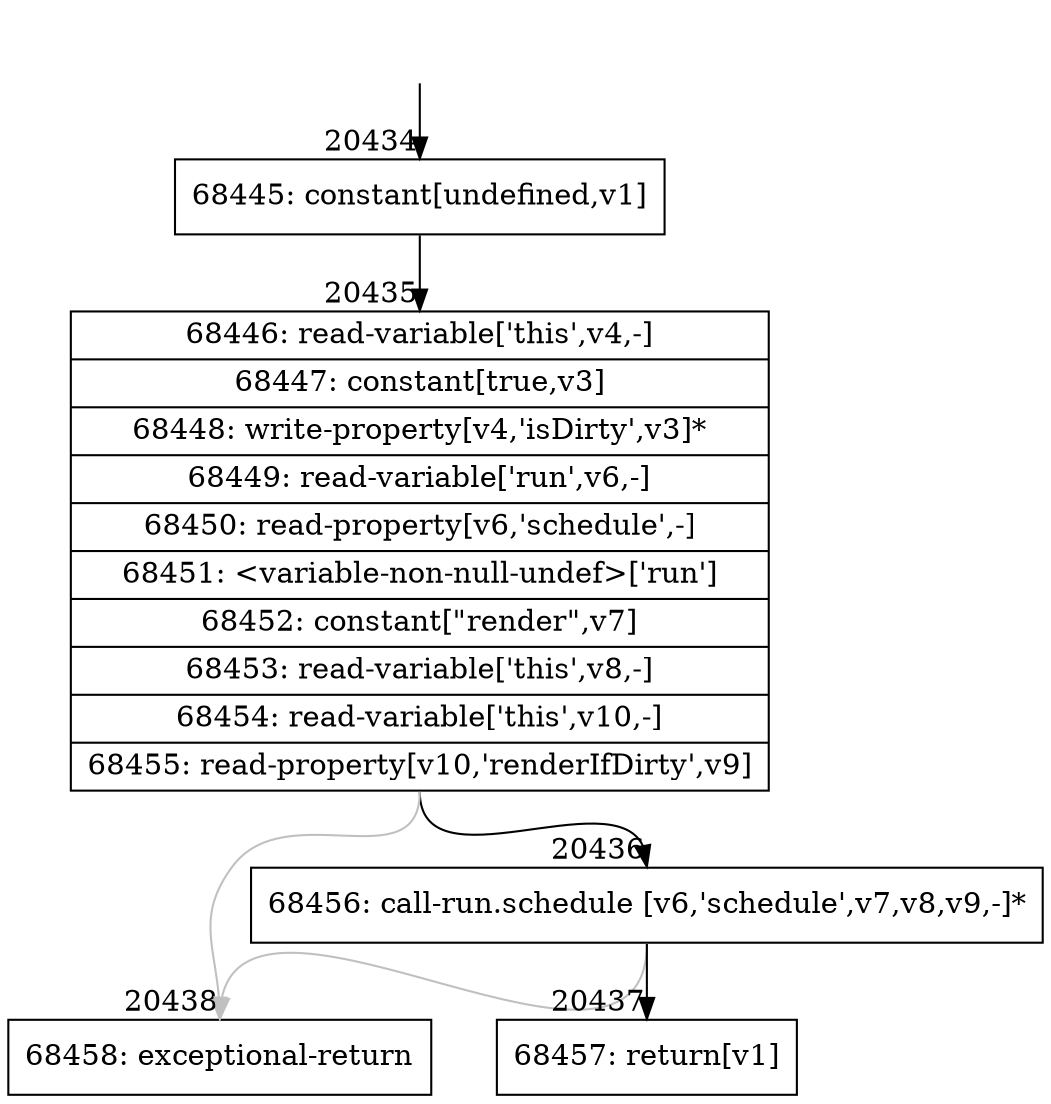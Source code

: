 digraph {
rankdir="TD"
BB_entry1786[shape=none,label=""];
BB_entry1786 -> BB20434 [tailport=s, headport=n, headlabel="    20434"]
BB20434 [shape=record label="{68445: constant[undefined,v1]}" ] 
BB20434 -> BB20435 [tailport=s, headport=n, headlabel="      20435"]
BB20435 [shape=record label="{68446: read-variable['this',v4,-]|68447: constant[true,v3]|68448: write-property[v4,'isDirty',v3]*|68449: read-variable['run',v6,-]|68450: read-property[v6,'schedule',-]|68451: \<variable-non-null-undef\>['run']|68452: constant[\"render\",v7]|68453: read-variable['this',v8,-]|68454: read-variable['this',v10,-]|68455: read-property[v10,'renderIfDirty',v9]}" ] 
BB20435 -> BB20436 [tailport=s, headport=n, headlabel="      20436"]
BB20435 -> BB20438 [tailport=s, headport=n, color=gray, headlabel="      20438"]
BB20436 [shape=record label="{68456: call-run.schedule [v6,'schedule',v7,v8,v9,-]*}" ] 
BB20436 -> BB20437 [tailport=s, headport=n, headlabel="      20437"]
BB20436 -> BB20438 [tailport=s, headport=n, color=gray]
BB20437 [shape=record label="{68457: return[v1]}" ] 
BB20438 [shape=record label="{68458: exceptional-return}" ] 
//#$~ 38388
}
